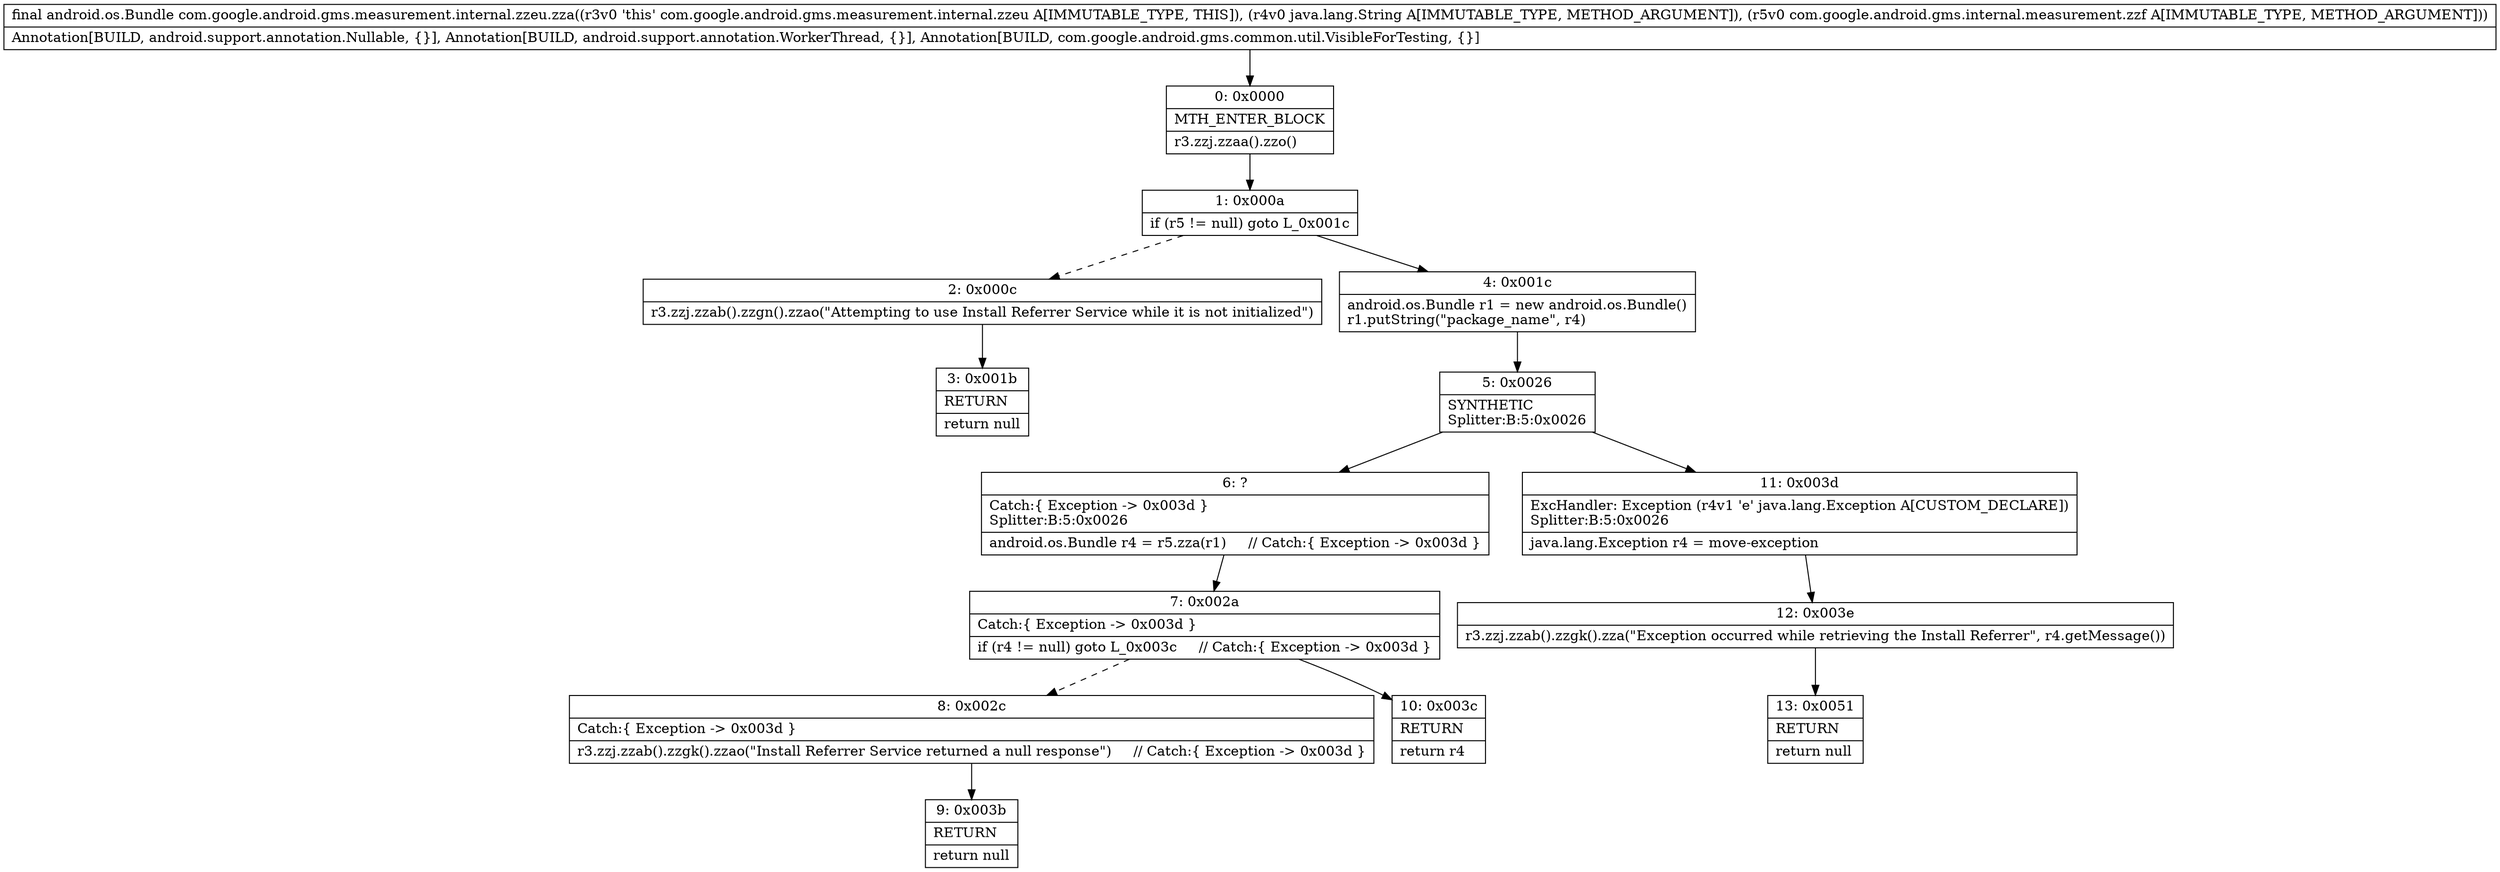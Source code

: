 digraph "CFG forcom.google.android.gms.measurement.internal.zzeu.zza(Ljava\/lang\/String;Lcom\/google\/android\/gms\/internal\/measurement\/zzf;)Landroid\/os\/Bundle;" {
Node_0 [shape=record,label="{0\:\ 0x0000|MTH_ENTER_BLOCK\l|r3.zzj.zzaa().zzo()\l}"];
Node_1 [shape=record,label="{1\:\ 0x000a|if (r5 != null) goto L_0x001c\l}"];
Node_2 [shape=record,label="{2\:\ 0x000c|r3.zzj.zzab().zzgn().zzao(\"Attempting to use Install Referrer Service while it is not initialized\")\l}"];
Node_3 [shape=record,label="{3\:\ 0x001b|RETURN\l|return null\l}"];
Node_4 [shape=record,label="{4\:\ 0x001c|android.os.Bundle r1 = new android.os.Bundle()\lr1.putString(\"package_name\", r4)\l}"];
Node_5 [shape=record,label="{5\:\ 0x0026|SYNTHETIC\lSplitter:B:5:0x0026\l}"];
Node_6 [shape=record,label="{6\:\ ?|Catch:\{ Exception \-\> 0x003d \}\lSplitter:B:5:0x0026\l|android.os.Bundle r4 = r5.zza(r1)     \/\/ Catch:\{ Exception \-\> 0x003d \}\l}"];
Node_7 [shape=record,label="{7\:\ 0x002a|Catch:\{ Exception \-\> 0x003d \}\l|if (r4 != null) goto L_0x003c     \/\/ Catch:\{ Exception \-\> 0x003d \}\l}"];
Node_8 [shape=record,label="{8\:\ 0x002c|Catch:\{ Exception \-\> 0x003d \}\l|r3.zzj.zzab().zzgk().zzao(\"Install Referrer Service returned a null response\")     \/\/ Catch:\{ Exception \-\> 0x003d \}\l}"];
Node_9 [shape=record,label="{9\:\ 0x003b|RETURN\l|return null\l}"];
Node_10 [shape=record,label="{10\:\ 0x003c|RETURN\l|return r4\l}"];
Node_11 [shape=record,label="{11\:\ 0x003d|ExcHandler: Exception (r4v1 'e' java.lang.Exception A[CUSTOM_DECLARE])\lSplitter:B:5:0x0026\l|java.lang.Exception r4 = move\-exception\l}"];
Node_12 [shape=record,label="{12\:\ 0x003e|r3.zzj.zzab().zzgk().zza(\"Exception occurred while retrieving the Install Referrer\", r4.getMessage())\l}"];
Node_13 [shape=record,label="{13\:\ 0x0051|RETURN\l|return null\l}"];
MethodNode[shape=record,label="{final android.os.Bundle com.google.android.gms.measurement.internal.zzeu.zza((r3v0 'this' com.google.android.gms.measurement.internal.zzeu A[IMMUTABLE_TYPE, THIS]), (r4v0 java.lang.String A[IMMUTABLE_TYPE, METHOD_ARGUMENT]), (r5v0 com.google.android.gms.internal.measurement.zzf A[IMMUTABLE_TYPE, METHOD_ARGUMENT]))  | Annotation[BUILD, android.support.annotation.Nullable, \{\}], Annotation[BUILD, android.support.annotation.WorkerThread, \{\}], Annotation[BUILD, com.google.android.gms.common.util.VisibleForTesting, \{\}]\l}"];
MethodNode -> Node_0;
Node_0 -> Node_1;
Node_1 -> Node_2[style=dashed];
Node_1 -> Node_4;
Node_2 -> Node_3;
Node_4 -> Node_5;
Node_5 -> Node_6;
Node_5 -> Node_11;
Node_6 -> Node_7;
Node_7 -> Node_8[style=dashed];
Node_7 -> Node_10;
Node_8 -> Node_9;
Node_11 -> Node_12;
Node_12 -> Node_13;
}

